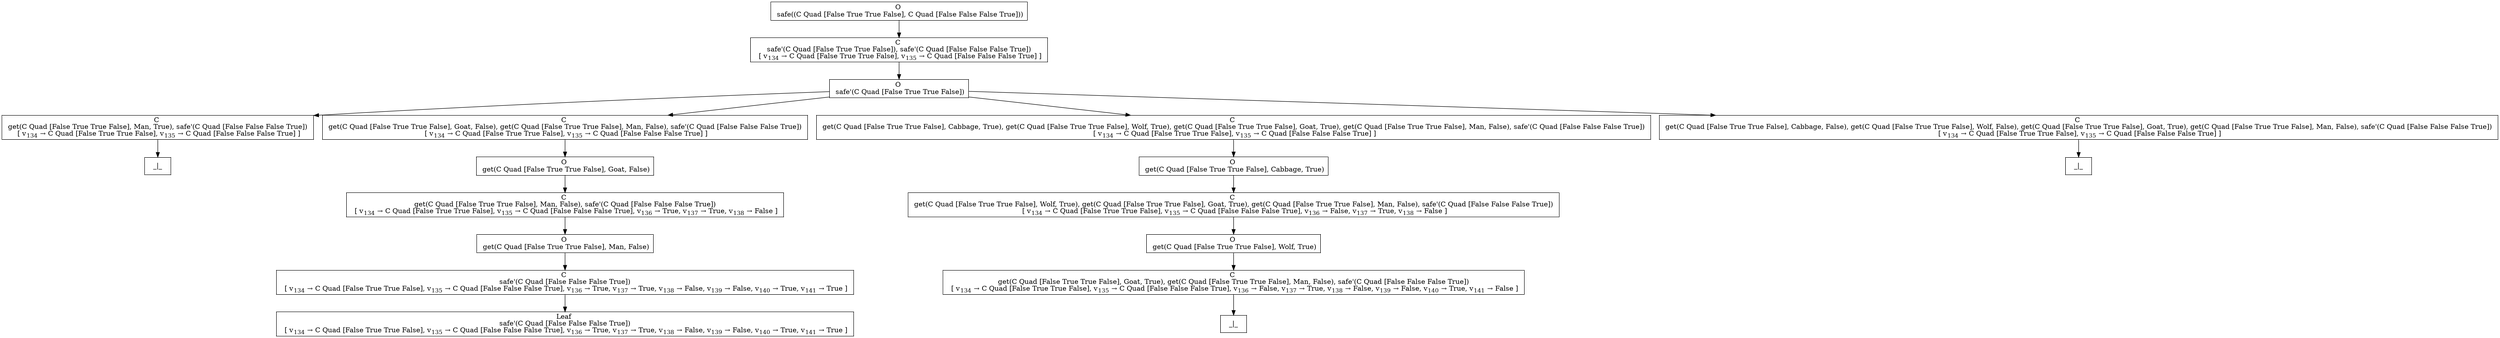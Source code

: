 digraph {
    graph [rankdir=TB
          ,bgcolor=transparent];
    node [shape=box
         ,fillcolor=white
         ,style=filled];
    0 [label=<O <BR/> safe((C Quad [False True True False], C Quad [False False False True]))>];
    1 [label=<C <BR/> safe'(C Quad [False True True False]), safe'(C Quad [False False False True]) <BR/>  [ v<SUB>134</SUB> &rarr; C Quad [False True True False], v<SUB>135</SUB> &rarr; C Quad [False False False True] ] >];
    2 [label=<O <BR/> safe'(C Quad [False True True False])>];
    3 [label=<C <BR/> get(C Quad [False True True False], Man, True), safe'(C Quad [False False False True]) <BR/>  [ v<SUB>134</SUB> &rarr; C Quad [False True True False], v<SUB>135</SUB> &rarr; C Quad [False False False True] ] >];
    4 [label=<C <BR/> get(C Quad [False True True False], Goat, False), get(C Quad [False True True False], Man, False), safe'(C Quad [False False False True]) <BR/>  [ v<SUB>134</SUB> &rarr; C Quad [False True True False], v<SUB>135</SUB> &rarr; C Quad [False False False True] ] >];
    5 [label=<C <BR/> get(C Quad [False True True False], Cabbage, True), get(C Quad [False True True False], Wolf, True), get(C Quad [False True True False], Goat, True), get(C Quad [False True True False], Man, False), safe'(C Quad [False False False True]) <BR/>  [ v<SUB>134</SUB> &rarr; C Quad [False True True False], v<SUB>135</SUB> &rarr; C Quad [False False False True] ] >];
    6 [label=<C <BR/> get(C Quad [False True True False], Cabbage, False), get(C Quad [False True True False], Wolf, False), get(C Quad [False True True False], Goat, True), get(C Quad [False True True False], Man, False), safe'(C Quad [False False False True]) <BR/>  [ v<SUB>134</SUB> &rarr; C Quad [False True True False], v<SUB>135</SUB> &rarr; C Quad [False False False True] ] >];
    7 [label=<_|_>];
    8 [label=<O <BR/> get(C Quad [False True True False], Goat, False)>];
    9 [label=<C <BR/> get(C Quad [False True True False], Man, False), safe'(C Quad [False False False True]) <BR/>  [ v<SUB>134</SUB> &rarr; C Quad [False True True False], v<SUB>135</SUB> &rarr; C Quad [False False False True], v<SUB>136</SUB> &rarr; True, v<SUB>137</SUB> &rarr; True, v<SUB>138</SUB> &rarr; False ] >];
    10 [label=<O <BR/> get(C Quad [False True True False], Man, False)>];
    11 [label=<C <BR/> safe'(C Quad [False False False True]) <BR/>  [ v<SUB>134</SUB> &rarr; C Quad [False True True False], v<SUB>135</SUB> &rarr; C Quad [False False False True], v<SUB>136</SUB> &rarr; True, v<SUB>137</SUB> &rarr; True, v<SUB>138</SUB> &rarr; False, v<SUB>139</SUB> &rarr; False, v<SUB>140</SUB> &rarr; True, v<SUB>141</SUB> &rarr; True ] >];
    12 [label=<Leaf <BR/> safe'(C Quad [False False False True]) <BR/>  [ v<SUB>134</SUB> &rarr; C Quad [False True True False], v<SUB>135</SUB> &rarr; C Quad [False False False True], v<SUB>136</SUB> &rarr; True, v<SUB>137</SUB> &rarr; True, v<SUB>138</SUB> &rarr; False, v<SUB>139</SUB> &rarr; False, v<SUB>140</SUB> &rarr; True, v<SUB>141</SUB> &rarr; True ] >];
    13 [label=<O <BR/> get(C Quad [False True True False], Cabbage, True)>];
    14 [label=<C <BR/> get(C Quad [False True True False], Wolf, True), get(C Quad [False True True False], Goat, True), get(C Quad [False True True False], Man, False), safe'(C Quad [False False False True]) <BR/>  [ v<SUB>134</SUB> &rarr; C Quad [False True True False], v<SUB>135</SUB> &rarr; C Quad [False False False True], v<SUB>136</SUB> &rarr; False, v<SUB>137</SUB> &rarr; True, v<SUB>138</SUB> &rarr; False ] >];
    15 [label=<O <BR/> get(C Quad [False True True False], Wolf, True)>];
    16 [label=<C <BR/> get(C Quad [False True True False], Goat, True), get(C Quad [False True True False], Man, False), safe'(C Quad [False False False True]) <BR/>  [ v<SUB>134</SUB> &rarr; C Quad [False True True False], v<SUB>135</SUB> &rarr; C Quad [False False False True], v<SUB>136</SUB> &rarr; False, v<SUB>137</SUB> &rarr; True, v<SUB>138</SUB> &rarr; False, v<SUB>139</SUB> &rarr; False, v<SUB>140</SUB> &rarr; True, v<SUB>141</SUB> &rarr; False ] >];
    17 [label=<_|_>];
    18 [label=<_|_>];
    0 -> 1 [label=""];
    1 -> 2 [label=""];
    2 -> 3 [label=""];
    2 -> 4 [label=""];
    2 -> 5 [label=""];
    2 -> 6 [label=""];
    3 -> 7 [label=""];
    4 -> 8 [label=""];
    5 -> 13 [label=""];
    6 -> 18 [label=""];
    8 -> 9 [label=""];
    9 -> 10 [label=""];
    10 -> 11 [label=""];
    11 -> 12 [label=""];
    13 -> 14 [label=""];
    14 -> 15 [label=""];
    15 -> 16 [label=""];
    16 -> 17 [label=""];
}